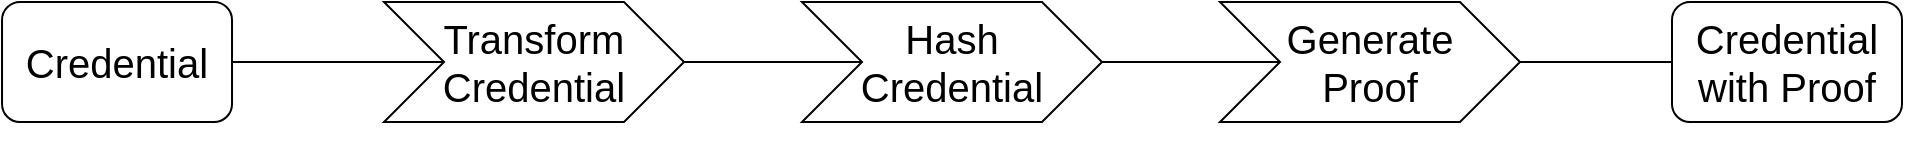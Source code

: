 <mxfile version="24.2.5" type="device">
  <diagram name="Page-1" id="6gULVhWcurzz5zKnDaAR">
    <mxGraphModel dx="1296" dy="837" grid="1" gridSize="10" guides="1" tooltips="1" connect="1" arrows="1" fold="1" page="1" pageScale="1" pageWidth="1169" pageHeight="827" math="0" shadow="0">
      <root>
        <mxCell id="0" />
        <mxCell id="1" parent="0" />
        <UserObject label="&lt;font style=&quot;&quot;&gt;&lt;span style=&quot;font-size: 20px;&quot;&gt;Credential&lt;/span&gt;&lt;br&gt;&lt;/font&gt;" link="https://www.w3.org/TR/vc-json-schema/" linkTarget="_blank" id="r7VOtmBWi9sTdI5Oyx6i-7">
          <mxCell style="rounded=1;whiteSpace=wrap;html=1;fontSize=16;labelBackgroundColor=none;fillColor=none;" parent="1" vertex="1">
            <mxGeometry x="75.01" y="240" width="115" height="60" as="geometry" />
          </mxCell>
        </UserObject>
        <UserObject label="&lt;font style=&quot;&quot;&gt;&lt;span style=&quot;font-size: 20px;&quot;&gt;Credential with Proof&lt;/span&gt;&lt;br&gt;&lt;/font&gt;" link="https://www.w3.org/TR/vc-json-schema/" linkTarget="_blank" id="93ff02_V0kyTorA4kfXp-1">
          <mxCell style="rounded=1;whiteSpace=wrap;html=1;fontSize=16;labelBackgroundColor=none;fillColor=none;" parent="1" vertex="1">
            <mxGeometry x="910" y="240" width="115" height="60" as="geometry" />
          </mxCell>
        </UserObject>
        <mxCell id="93ff02_V0kyTorA4kfXp-2" value="&lt;font style=&quot;font-size: 20px;&quot;&gt;Transform&lt;/font&gt;&lt;div style=&quot;font-size: 20px;&quot;&gt;&lt;font style=&quot;font-size: 20px;&quot;&gt;Credential&lt;/font&gt;&lt;/div&gt;" style="shape=step;perimeter=stepPerimeter;whiteSpace=wrap;html=1;fixedSize=1;size=30;fillColor=none;" parent="1" vertex="1">
          <mxGeometry x="266" y="240" width="150" height="60" as="geometry" />
        </mxCell>
        <mxCell id="93ff02_V0kyTorA4kfXp-3" style="edgeStyle=none;curved=1;rounded=0;orthogonalLoop=1;jettySize=auto;html=1;exitX=0.5;exitY=1;exitDx=0;exitDy=0;fontSize=12;startSize=8;endSize=8;" parent="1" source="93ff02_V0kyTorA4kfXp-2" target="93ff02_V0kyTorA4kfXp-2" edge="1">
          <mxGeometry relative="1" as="geometry" />
        </mxCell>
        <mxCell id="93ff02_V0kyTorA4kfXp-4" value="&lt;div style=&quot;font-size: 20px;&quot;&gt;&lt;font style=&quot;font-size: 20px;&quot;&gt;Hash&lt;/font&gt;&lt;/div&gt;&lt;div style=&quot;font-size: 20px;&quot;&gt;&lt;font style=&quot;font-size: 20px;&quot;&gt;Credential&lt;/font&gt;&lt;/div&gt;" style="shape=step;perimeter=stepPerimeter;whiteSpace=wrap;html=1;fixedSize=1;size=30;fillColor=none;" parent="1" vertex="1">
          <mxGeometry x="475" y="240" width="150" height="60" as="geometry" />
        </mxCell>
        <mxCell id="93ff02_V0kyTorA4kfXp-5" value="&lt;div style=&quot;font-size: 20px;&quot;&gt;&lt;span style=&quot;background-color: initial;&quot;&gt;Generate&lt;/span&gt;&lt;/div&gt;&lt;div style=&quot;font-size: 20px;&quot;&gt;&lt;span style=&quot;background-color: initial;&quot;&gt;Proof&lt;/span&gt;&lt;br&gt;&lt;/div&gt;" style="shape=step;perimeter=stepPerimeter;whiteSpace=wrap;html=1;fixedSize=1;size=30;fillColor=none;" parent="1" vertex="1">
          <mxGeometry x="684" y="240" width="150" height="60" as="geometry" />
        </mxCell>
        <mxCell id="93ff02_V0kyTorA4kfXp-6" value="" style="endArrow=none;html=1;rounded=0;fontSize=12;startSize=8;endSize=8;curved=1;exitX=1;exitY=0.5;exitDx=0;exitDy=0;entryX=0;entryY=0.5;entryDx=0;entryDy=0;" parent="1" source="r7VOtmBWi9sTdI5Oyx6i-7" target="93ff02_V0kyTorA4kfXp-2" edge="1">
          <mxGeometry width="50" height="50" relative="1" as="geometry">
            <mxPoint x="190" y="450" as="sourcePoint" />
            <mxPoint x="240" y="400" as="targetPoint" />
          </mxGeometry>
        </mxCell>
        <mxCell id="93ff02_V0kyTorA4kfXp-7" value="" style="endArrow=none;html=1;rounded=0;fontSize=12;startSize=8;endSize=8;curved=1;exitX=1;exitY=0.5;exitDx=0;exitDy=0;entryX=0;entryY=0.5;entryDx=0;entryDy=0;" parent="1" source="93ff02_V0kyTorA4kfXp-2" target="93ff02_V0kyTorA4kfXp-4" edge="1">
          <mxGeometry width="50" height="50" relative="1" as="geometry">
            <mxPoint x="410" y="290" as="sourcePoint" />
            <mxPoint x="516" y="290" as="targetPoint" />
          </mxGeometry>
        </mxCell>
        <mxCell id="93ff02_V0kyTorA4kfXp-8" value="" style="endArrow=none;html=1;rounded=0;fontSize=12;startSize=8;endSize=8;curved=1;exitX=1;exitY=0.5;exitDx=0;exitDy=0;entryX=0;entryY=0.5;entryDx=0;entryDy=0;" parent="1" source="93ff02_V0kyTorA4kfXp-4" target="93ff02_V0kyTorA4kfXp-5" edge="1">
          <mxGeometry width="50" height="50" relative="1" as="geometry">
            <mxPoint x="620" y="340" as="sourcePoint" />
            <mxPoint x="709" y="340" as="targetPoint" />
          </mxGeometry>
        </mxCell>
        <mxCell id="93ff02_V0kyTorA4kfXp-9" value="" style="endArrow=none;html=1;rounded=0;fontSize=12;startSize=8;endSize=8;curved=1;exitX=1;exitY=0.5;exitDx=0;exitDy=0;entryX=0;entryY=0.5;entryDx=0;entryDy=0;" parent="1" source="93ff02_V0kyTorA4kfXp-5" target="93ff02_V0kyTorA4kfXp-1" edge="1">
          <mxGeometry width="50" height="50" relative="1" as="geometry">
            <mxPoint x="860" y="330" as="sourcePoint" />
            <mxPoint x="949" y="330" as="targetPoint" />
          </mxGeometry>
        </mxCell>
      </root>
    </mxGraphModel>
  </diagram>
</mxfile>
